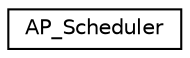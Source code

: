 digraph "Graphical Class Hierarchy"
{
 // INTERACTIVE_SVG=YES
  edge [fontname="Helvetica",fontsize="10",labelfontname="Helvetica",labelfontsize="10"];
  node [fontname="Helvetica",fontsize="10",shape=record];
  rankdir="LR";
  Node1 [label="AP_Scheduler",height=0.2,width=0.4,color="black", fillcolor="white", style="filled",URL="$classAP__Scheduler.html",tooltip="-*- tab-width: 4; Mode: C++; c-basic-offset: 4; indent-tabs-mode: nil -*- "];
}
